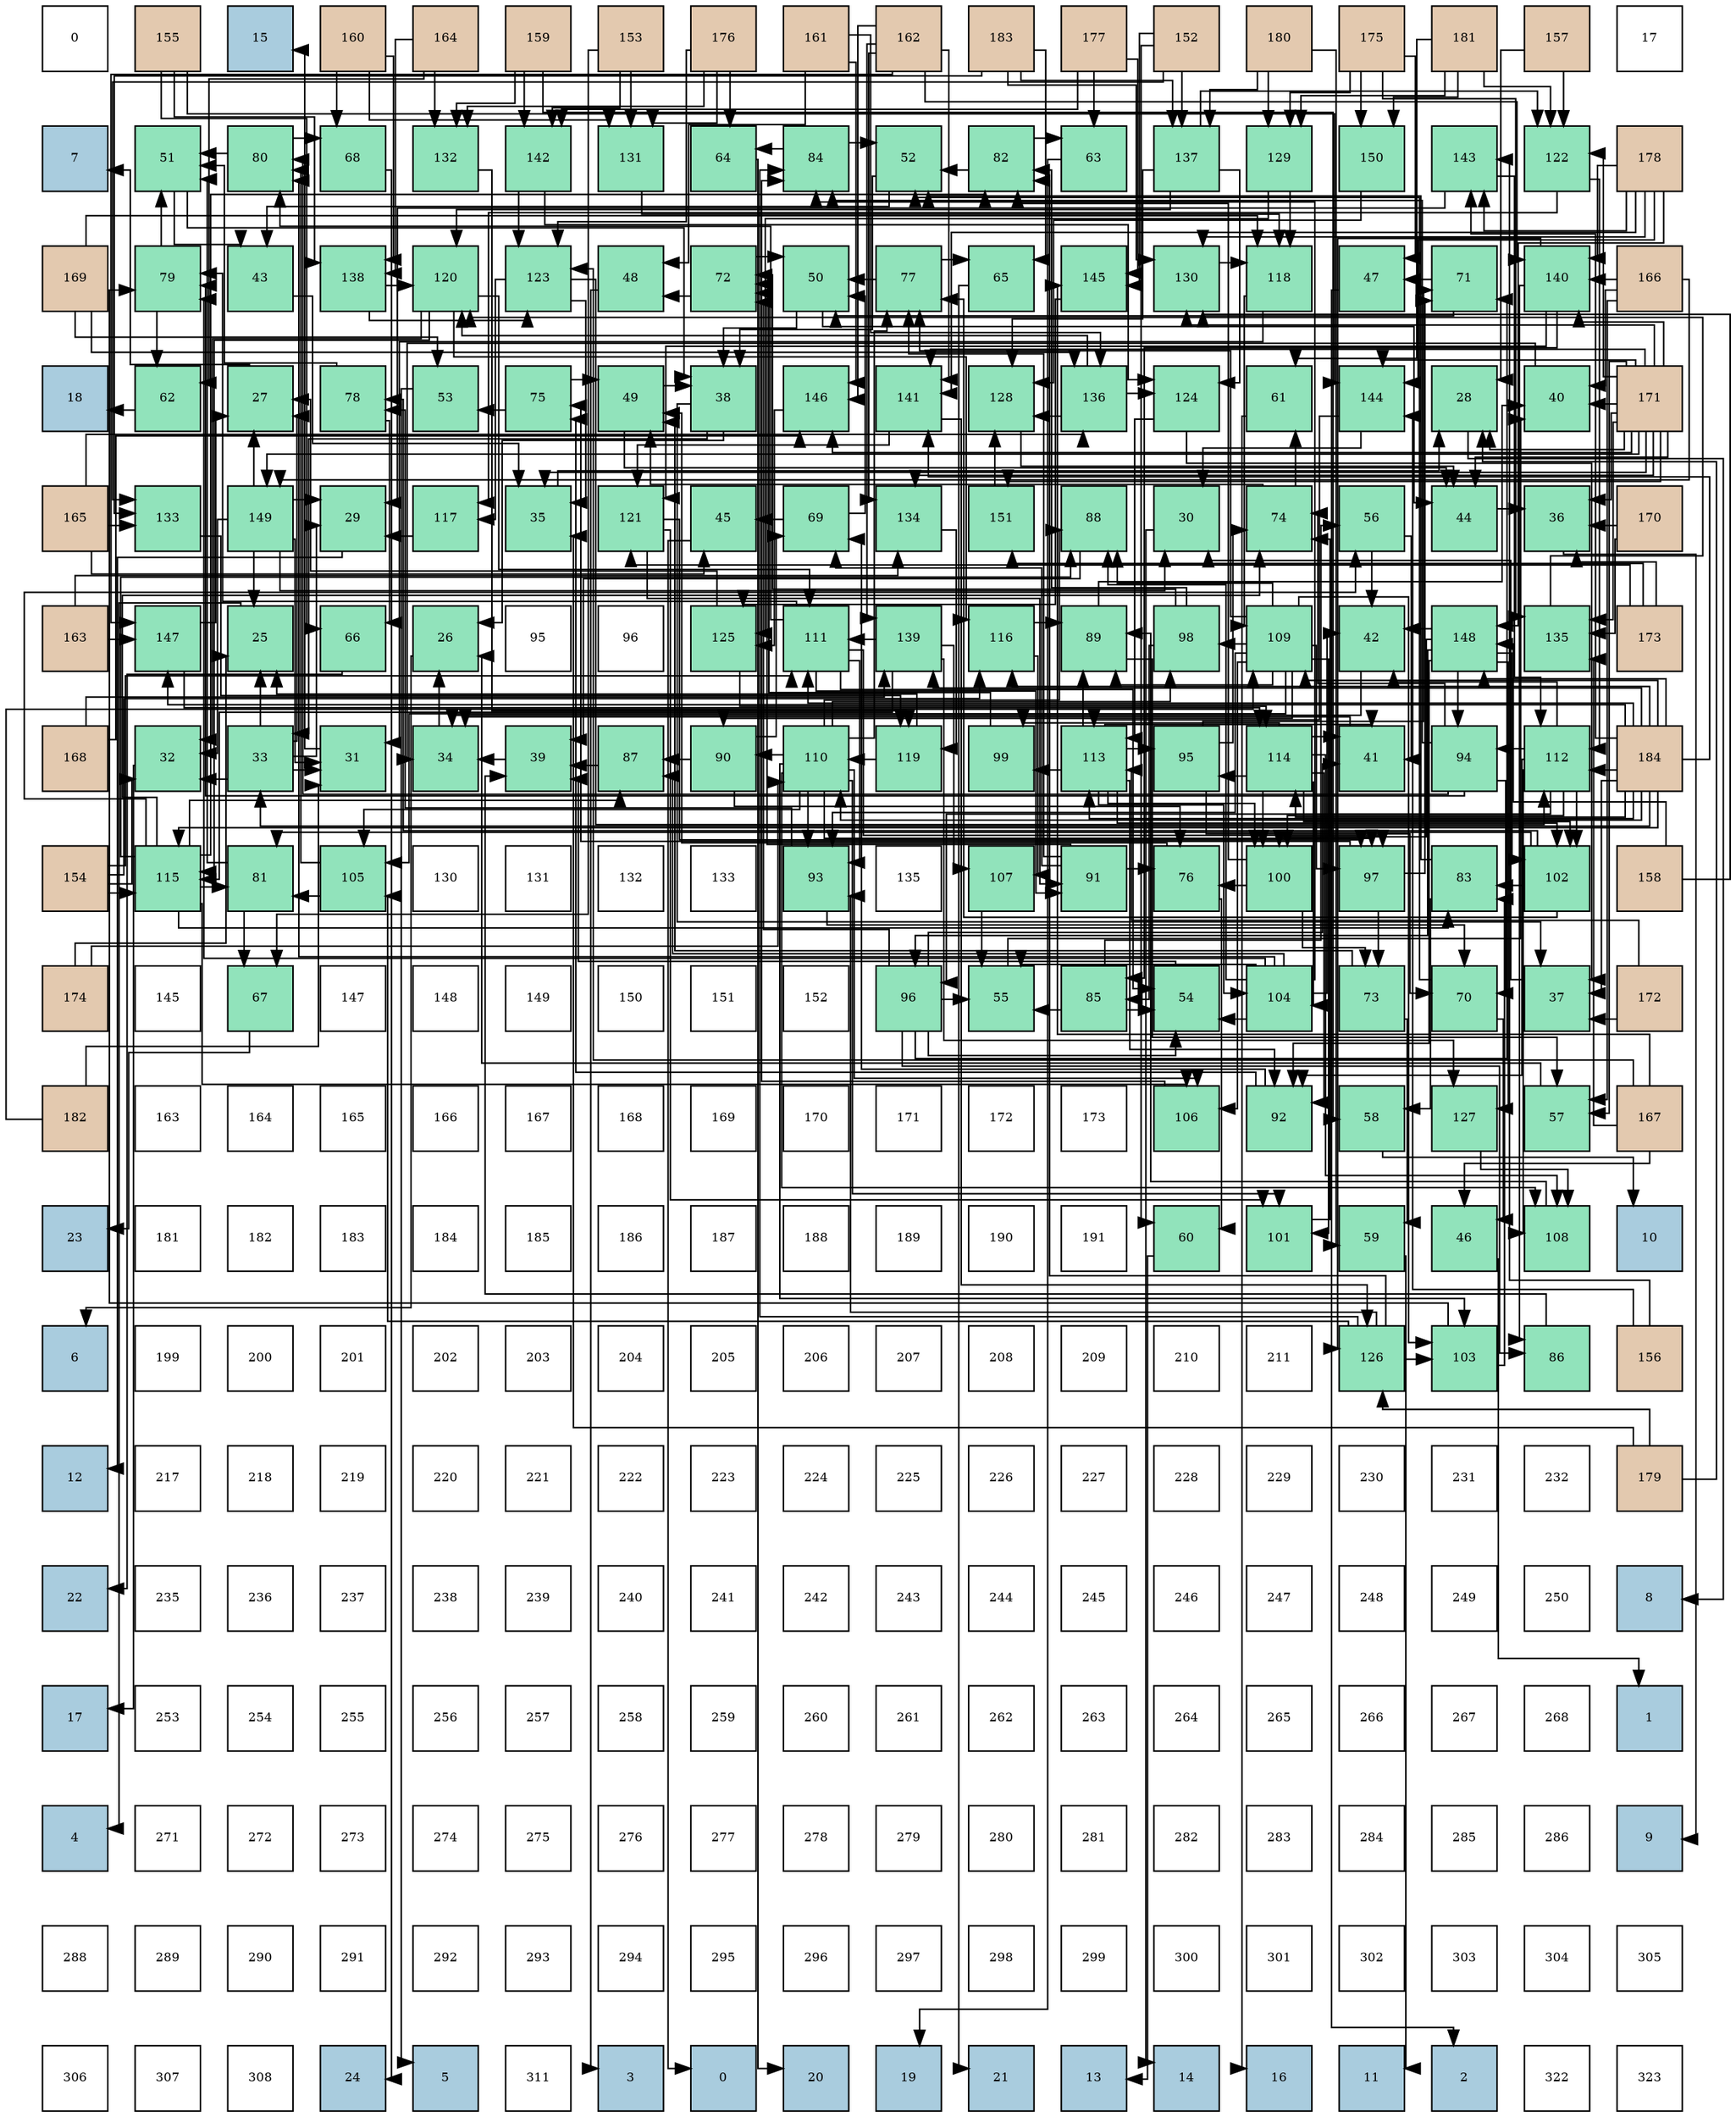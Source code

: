 digraph layout{
 rankdir=TB;
 splines=ortho;
 node [style=filled shape=square fixedsize=true width=0.6];
0[label="0", fontsize=8, fillcolor="#ffffff"];
1[label="155", fontsize=8, fillcolor="#e3c9af"];
2[label="15", fontsize=8, fillcolor="#a9ccde"];
3[label="160", fontsize=8, fillcolor="#e3c9af"];
4[label="164", fontsize=8, fillcolor="#e3c9af"];
5[label="159", fontsize=8, fillcolor="#e3c9af"];
6[label="153", fontsize=8, fillcolor="#e3c9af"];
7[label="176", fontsize=8, fillcolor="#e3c9af"];
8[label="161", fontsize=8, fillcolor="#e3c9af"];
9[label="162", fontsize=8, fillcolor="#e3c9af"];
10[label="183", fontsize=8, fillcolor="#e3c9af"];
11[label="177", fontsize=8, fillcolor="#e3c9af"];
12[label="152", fontsize=8, fillcolor="#e3c9af"];
13[label="180", fontsize=8, fillcolor="#e3c9af"];
14[label="175", fontsize=8, fillcolor="#e3c9af"];
15[label="181", fontsize=8, fillcolor="#e3c9af"];
16[label="157", fontsize=8, fillcolor="#e3c9af"];
17[label="17", fontsize=8, fillcolor="#ffffff"];
18[label="7", fontsize=8, fillcolor="#a9ccde"];
19[label="51", fontsize=8, fillcolor="#91e3bb"];
20[label="80", fontsize=8, fillcolor="#91e3bb"];
21[label="68", fontsize=8, fillcolor="#91e3bb"];
22[label="132", fontsize=8, fillcolor="#91e3bb"];
23[label="142", fontsize=8, fillcolor="#91e3bb"];
24[label="131", fontsize=8, fillcolor="#91e3bb"];
25[label="64", fontsize=8, fillcolor="#91e3bb"];
26[label="84", fontsize=8, fillcolor="#91e3bb"];
27[label="52", fontsize=8, fillcolor="#91e3bb"];
28[label="82", fontsize=8, fillcolor="#91e3bb"];
29[label="63", fontsize=8, fillcolor="#91e3bb"];
30[label="137", fontsize=8, fillcolor="#91e3bb"];
31[label="129", fontsize=8, fillcolor="#91e3bb"];
32[label="150", fontsize=8, fillcolor="#91e3bb"];
33[label="143", fontsize=8, fillcolor="#91e3bb"];
34[label="122", fontsize=8, fillcolor="#91e3bb"];
35[label="178", fontsize=8, fillcolor="#e3c9af"];
36[label="169", fontsize=8, fillcolor="#e3c9af"];
37[label="79", fontsize=8, fillcolor="#91e3bb"];
38[label="43", fontsize=8, fillcolor="#91e3bb"];
39[label="138", fontsize=8, fillcolor="#91e3bb"];
40[label="120", fontsize=8, fillcolor="#91e3bb"];
41[label="123", fontsize=8, fillcolor="#91e3bb"];
42[label="48", fontsize=8, fillcolor="#91e3bb"];
43[label="72", fontsize=8, fillcolor="#91e3bb"];
44[label="50", fontsize=8, fillcolor="#91e3bb"];
45[label="77", fontsize=8, fillcolor="#91e3bb"];
46[label="65", fontsize=8, fillcolor="#91e3bb"];
47[label="145", fontsize=8, fillcolor="#91e3bb"];
48[label="130", fontsize=8, fillcolor="#91e3bb"];
49[label="118", fontsize=8, fillcolor="#91e3bb"];
50[label="47", fontsize=8, fillcolor="#91e3bb"];
51[label="71", fontsize=8, fillcolor="#91e3bb"];
52[label="140", fontsize=8, fillcolor="#91e3bb"];
53[label="166", fontsize=8, fillcolor="#e3c9af"];
54[label="18", fontsize=8, fillcolor="#a9ccde"];
55[label="62", fontsize=8, fillcolor="#91e3bb"];
56[label="27", fontsize=8, fillcolor="#91e3bb"];
57[label="78", fontsize=8, fillcolor="#91e3bb"];
58[label="53", fontsize=8, fillcolor="#91e3bb"];
59[label="75", fontsize=8, fillcolor="#91e3bb"];
60[label="49", fontsize=8, fillcolor="#91e3bb"];
61[label="38", fontsize=8, fillcolor="#91e3bb"];
62[label="146", fontsize=8, fillcolor="#91e3bb"];
63[label="141", fontsize=8, fillcolor="#91e3bb"];
64[label="128", fontsize=8, fillcolor="#91e3bb"];
65[label="136", fontsize=8, fillcolor="#91e3bb"];
66[label="124", fontsize=8, fillcolor="#91e3bb"];
67[label="61", fontsize=8, fillcolor="#91e3bb"];
68[label="144", fontsize=8, fillcolor="#91e3bb"];
69[label="28", fontsize=8, fillcolor="#91e3bb"];
70[label="40", fontsize=8, fillcolor="#91e3bb"];
71[label="171", fontsize=8, fillcolor="#e3c9af"];
72[label="165", fontsize=8, fillcolor="#e3c9af"];
73[label="133", fontsize=8, fillcolor="#91e3bb"];
74[label="149", fontsize=8, fillcolor="#91e3bb"];
75[label="29", fontsize=8, fillcolor="#91e3bb"];
76[label="117", fontsize=8, fillcolor="#91e3bb"];
77[label="35", fontsize=8, fillcolor="#91e3bb"];
78[label="121", fontsize=8, fillcolor="#91e3bb"];
79[label="45", fontsize=8, fillcolor="#91e3bb"];
80[label="69", fontsize=8, fillcolor="#91e3bb"];
81[label="134", fontsize=8, fillcolor="#91e3bb"];
82[label="151", fontsize=8, fillcolor="#91e3bb"];
83[label="88", fontsize=8, fillcolor="#91e3bb"];
84[label="30", fontsize=8, fillcolor="#91e3bb"];
85[label="74", fontsize=8, fillcolor="#91e3bb"];
86[label="56", fontsize=8, fillcolor="#91e3bb"];
87[label="44", fontsize=8, fillcolor="#91e3bb"];
88[label="36", fontsize=8, fillcolor="#91e3bb"];
89[label="170", fontsize=8, fillcolor="#e3c9af"];
90[label="163", fontsize=8, fillcolor="#e3c9af"];
91[label="147", fontsize=8, fillcolor="#91e3bb"];
92[label="25", fontsize=8, fillcolor="#91e3bb"];
93[label="66", fontsize=8, fillcolor="#91e3bb"];
94[label="26", fontsize=8, fillcolor="#91e3bb"];
95[label="95", fontsize=8, fillcolor="#ffffff"];
96[label="96", fontsize=8, fillcolor="#ffffff"];
97[label="125", fontsize=8, fillcolor="#91e3bb"];
98[label="111", fontsize=8, fillcolor="#91e3bb"];
99[label="139", fontsize=8, fillcolor="#91e3bb"];
100[label="116", fontsize=8, fillcolor="#91e3bb"];
101[label="89", fontsize=8, fillcolor="#91e3bb"];
102[label="98", fontsize=8, fillcolor="#91e3bb"];
103[label="109", fontsize=8, fillcolor="#91e3bb"];
104[label="42", fontsize=8, fillcolor="#91e3bb"];
105[label="148", fontsize=8, fillcolor="#91e3bb"];
106[label="135", fontsize=8, fillcolor="#91e3bb"];
107[label="173", fontsize=8, fillcolor="#e3c9af"];
108[label="168", fontsize=8, fillcolor="#e3c9af"];
109[label="32", fontsize=8, fillcolor="#91e3bb"];
110[label="33", fontsize=8, fillcolor="#91e3bb"];
111[label="31", fontsize=8, fillcolor="#91e3bb"];
112[label="34", fontsize=8, fillcolor="#91e3bb"];
113[label="39", fontsize=8, fillcolor="#91e3bb"];
114[label="87", fontsize=8, fillcolor="#91e3bb"];
115[label="90", fontsize=8, fillcolor="#91e3bb"];
116[label="110", fontsize=8, fillcolor="#91e3bb"];
117[label="119", fontsize=8, fillcolor="#91e3bb"];
118[label="99", fontsize=8, fillcolor="#91e3bb"];
119[label="113", fontsize=8, fillcolor="#91e3bb"];
120[label="95", fontsize=8, fillcolor="#91e3bb"];
121[label="114", fontsize=8, fillcolor="#91e3bb"];
122[label="41", fontsize=8, fillcolor="#91e3bb"];
123[label="94", fontsize=8, fillcolor="#91e3bb"];
124[label="112", fontsize=8, fillcolor="#91e3bb"];
125[label="184", fontsize=8, fillcolor="#e3c9af"];
126[label="154", fontsize=8, fillcolor="#e3c9af"];
127[label="115", fontsize=8, fillcolor="#91e3bb"];
128[label="81", fontsize=8, fillcolor="#91e3bb"];
129[label="105", fontsize=8, fillcolor="#91e3bb"];
130[label="130", fontsize=8, fillcolor="#ffffff"];
131[label="131", fontsize=8, fillcolor="#ffffff"];
132[label="132", fontsize=8, fillcolor="#ffffff"];
133[label="133", fontsize=8, fillcolor="#ffffff"];
134[label="93", fontsize=8, fillcolor="#91e3bb"];
135[label="135", fontsize=8, fillcolor="#ffffff"];
136[label="107", fontsize=8, fillcolor="#91e3bb"];
137[label="91", fontsize=8, fillcolor="#91e3bb"];
138[label="76", fontsize=8, fillcolor="#91e3bb"];
139[label="100", fontsize=8, fillcolor="#91e3bb"];
140[label="97", fontsize=8, fillcolor="#91e3bb"];
141[label="83", fontsize=8, fillcolor="#91e3bb"];
142[label="102", fontsize=8, fillcolor="#91e3bb"];
143[label="158", fontsize=8, fillcolor="#e3c9af"];
144[label="174", fontsize=8, fillcolor="#e3c9af"];
145[label="145", fontsize=8, fillcolor="#ffffff"];
146[label="67", fontsize=8, fillcolor="#91e3bb"];
147[label="147", fontsize=8, fillcolor="#ffffff"];
148[label="148", fontsize=8, fillcolor="#ffffff"];
149[label="149", fontsize=8, fillcolor="#ffffff"];
150[label="150", fontsize=8, fillcolor="#ffffff"];
151[label="151", fontsize=8, fillcolor="#ffffff"];
152[label="152", fontsize=8, fillcolor="#ffffff"];
153[label="96", fontsize=8, fillcolor="#91e3bb"];
154[label="55", fontsize=8, fillcolor="#91e3bb"];
155[label="85", fontsize=8, fillcolor="#91e3bb"];
156[label="54", fontsize=8, fillcolor="#91e3bb"];
157[label="104", fontsize=8, fillcolor="#91e3bb"];
158[label="73", fontsize=8, fillcolor="#91e3bb"];
159[label="70", fontsize=8, fillcolor="#91e3bb"];
160[label="37", fontsize=8, fillcolor="#91e3bb"];
161[label="172", fontsize=8, fillcolor="#e3c9af"];
162[label="182", fontsize=8, fillcolor="#e3c9af"];
163[label="163", fontsize=8, fillcolor="#ffffff"];
164[label="164", fontsize=8, fillcolor="#ffffff"];
165[label="165", fontsize=8, fillcolor="#ffffff"];
166[label="166", fontsize=8, fillcolor="#ffffff"];
167[label="167", fontsize=8, fillcolor="#ffffff"];
168[label="168", fontsize=8, fillcolor="#ffffff"];
169[label="169", fontsize=8, fillcolor="#ffffff"];
170[label="170", fontsize=8, fillcolor="#ffffff"];
171[label="171", fontsize=8, fillcolor="#ffffff"];
172[label="172", fontsize=8, fillcolor="#ffffff"];
173[label="173", fontsize=8, fillcolor="#ffffff"];
174[label="106", fontsize=8, fillcolor="#91e3bb"];
175[label="92", fontsize=8, fillcolor="#91e3bb"];
176[label="58", fontsize=8, fillcolor="#91e3bb"];
177[label="127", fontsize=8, fillcolor="#91e3bb"];
178[label="57", fontsize=8, fillcolor="#91e3bb"];
179[label="167", fontsize=8, fillcolor="#e3c9af"];
180[label="23", fontsize=8, fillcolor="#a9ccde"];
181[label="181", fontsize=8, fillcolor="#ffffff"];
182[label="182", fontsize=8, fillcolor="#ffffff"];
183[label="183", fontsize=8, fillcolor="#ffffff"];
184[label="184", fontsize=8, fillcolor="#ffffff"];
185[label="185", fontsize=8, fillcolor="#ffffff"];
186[label="186", fontsize=8, fillcolor="#ffffff"];
187[label="187", fontsize=8, fillcolor="#ffffff"];
188[label="188", fontsize=8, fillcolor="#ffffff"];
189[label="189", fontsize=8, fillcolor="#ffffff"];
190[label="190", fontsize=8, fillcolor="#ffffff"];
191[label="191", fontsize=8, fillcolor="#ffffff"];
192[label="60", fontsize=8, fillcolor="#91e3bb"];
193[label="101", fontsize=8, fillcolor="#91e3bb"];
194[label="59", fontsize=8, fillcolor="#91e3bb"];
195[label="46", fontsize=8, fillcolor="#91e3bb"];
196[label="108", fontsize=8, fillcolor="#91e3bb"];
197[label="10", fontsize=8, fillcolor="#a9ccde"];
198[label="6", fontsize=8, fillcolor="#a9ccde"];
199[label="199", fontsize=8, fillcolor="#ffffff"];
200[label="200", fontsize=8, fillcolor="#ffffff"];
201[label="201", fontsize=8, fillcolor="#ffffff"];
202[label="202", fontsize=8, fillcolor="#ffffff"];
203[label="203", fontsize=8, fillcolor="#ffffff"];
204[label="204", fontsize=8, fillcolor="#ffffff"];
205[label="205", fontsize=8, fillcolor="#ffffff"];
206[label="206", fontsize=8, fillcolor="#ffffff"];
207[label="207", fontsize=8, fillcolor="#ffffff"];
208[label="208", fontsize=8, fillcolor="#ffffff"];
209[label="209", fontsize=8, fillcolor="#ffffff"];
210[label="210", fontsize=8, fillcolor="#ffffff"];
211[label="211", fontsize=8, fillcolor="#ffffff"];
212[label="126", fontsize=8, fillcolor="#91e3bb"];
213[label="103", fontsize=8, fillcolor="#91e3bb"];
214[label="86", fontsize=8, fillcolor="#91e3bb"];
215[label="156", fontsize=8, fillcolor="#e3c9af"];
216[label="12", fontsize=8, fillcolor="#a9ccde"];
217[label="217", fontsize=8, fillcolor="#ffffff"];
218[label="218", fontsize=8, fillcolor="#ffffff"];
219[label="219", fontsize=8, fillcolor="#ffffff"];
220[label="220", fontsize=8, fillcolor="#ffffff"];
221[label="221", fontsize=8, fillcolor="#ffffff"];
222[label="222", fontsize=8, fillcolor="#ffffff"];
223[label="223", fontsize=8, fillcolor="#ffffff"];
224[label="224", fontsize=8, fillcolor="#ffffff"];
225[label="225", fontsize=8, fillcolor="#ffffff"];
226[label="226", fontsize=8, fillcolor="#ffffff"];
227[label="227", fontsize=8, fillcolor="#ffffff"];
228[label="228", fontsize=8, fillcolor="#ffffff"];
229[label="229", fontsize=8, fillcolor="#ffffff"];
230[label="230", fontsize=8, fillcolor="#ffffff"];
231[label="231", fontsize=8, fillcolor="#ffffff"];
232[label="232", fontsize=8, fillcolor="#ffffff"];
233[label="179", fontsize=8, fillcolor="#e3c9af"];
234[label="22", fontsize=8, fillcolor="#a9ccde"];
235[label="235", fontsize=8, fillcolor="#ffffff"];
236[label="236", fontsize=8, fillcolor="#ffffff"];
237[label="237", fontsize=8, fillcolor="#ffffff"];
238[label="238", fontsize=8, fillcolor="#ffffff"];
239[label="239", fontsize=8, fillcolor="#ffffff"];
240[label="240", fontsize=8, fillcolor="#ffffff"];
241[label="241", fontsize=8, fillcolor="#ffffff"];
242[label="242", fontsize=8, fillcolor="#ffffff"];
243[label="243", fontsize=8, fillcolor="#ffffff"];
244[label="244", fontsize=8, fillcolor="#ffffff"];
245[label="245", fontsize=8, fillcolor="#ffffff"];
246[label="246", fontsize=8, fillcolor="#ffffff"];
247[label="247", fontsize=8, fillcolor="#ffffff"];
248[label="248", fontsize=8, fillcolor="#ffffff"];
249[label="249", fontsize=8, fillcolor="#ffffff"];
250[label="250", fontsize=8, fillcolor="#ffffff"];
251[label="8", fontsize=8, fillcolor="#a9ccde"];
252[label="17", fontsize=8, fillcolor="#a9ccde"];
253[label="253", fontsize=8, fillcolor="#ffffff"];
254[label="254", fontsize=8, fillcolor="#ffffff"];
255[label="255", fontsize=8, fillcolor="#ffffff"];
256[label="256", fontsize=8, fillcolor="#ffffff"];
257[label="257", fontsize=8, fillcolor="#ffffff"];
258[label="258", fontsize=8, fillcolor="#ffffff"];
259[label="259", fontsize=8, fillcolor="#ffffff"];
260[label="260", fontsize=8, fillcolor="#ffffff"];
261[label="261", fontsize=8, fillcolor="#ffffff"];
262[label="262", fontsize=8, fillcolor="#ffffff"];
263[label="263", fontsize=8, fillcolor="#ffffff"];
264[label="264", fontsize=8, fillcolor="#ffffff"];
265[label="265", fontsize=8, fillcolor="#ffffff"];
266[label="266", fontsize=8, fillcolor="#ffffff"];
267[label="267", fontsize=8, fillcolor="#ffffff"];
268[label="268", fontsize=8, fillcolor="#ffffff"];
269[label="1", fontsize=8, fillcolor="#a9ccde"];
270[label="4", fontsize=8, fillcolor="#a9ccde"];
271[label="271", fontsize=8, fillcolor="#ffffff"];
272[label="272", fontsize=8, fillcolor="#ffffff"];
273[label="273", fontsize=8, fillcolor="#ffffff"];
274[label="274", fontsize=8, fillcolor="#ffffff"];
275[label="275", fontsize=8, fillcolor="#ffffff"];
276[label="276", fontsize=8, fillcolor="#ffffff"];
277[label="277", fontsize=8, fillcolor="#ffffff"];
278[label="278", fontsize=8, fillcolor="#ffffff"];
279[label="279", fontsize=8, fillcolor="#ffffff"];
280[label="280", fontsize=8, fillcolor="#ffffff"];
281[label="281", fontsize=8, fillcolor="#ffffff"];
282[label="282", fontsize=8, fillcolor="#ffffff"];
283[label="283", fontsize=8, fillcolor="#ffffff"];
284[label="284", fontsize=8, fillcolor="#ffffff"];
285[label="285", fontsize=8, fillcolor="#ffffff"];
286[label="286", fontsize=8, fillcolor="#ffffff"];
287[label="9", fontsize=8, fillcolor="#a9ccde"];
288[label="288", fontsize=8, fillcolor="#ffffff"];
289[label="289", fontsize=8, fillcolor="#ffffff"];
290[label="290", fontsize=8, fillcolor="#ffffff"];
291[label="291", fontsize=8, fillcolor="#ffffff"];
292[label="292", fontsize=8, fillcolor="#ffffff"];
293[label="293", fontsize=8, fillcolor="#ffffff"];
294[label="294", fontsize=8, fillcolor="#ffffff"];
295[label="295", fontsize=8, fillcolor="#ffffff"];
296[label="296", fontsize=8, fillcolor="#ffffff"];
297[label="297", fontsize=8, fillcolor="#ffffff"];
298[label="298", fontsize=8, fillcolor="#ffffff"];
299[label="299", fontsize=8, fillcolor="#ffffff"];
300[label="300", fontsize=8, fillcolor="#ffffff"];
301[label="301", fontsize=8, fillcolor="#ffffff"];
302[label="302", fontsize=8, fillcolor="#ffffff"];
303[label="303", fontsize=8, fillcolor="#ffffff"];
304[label="304", fontsize=8, fillcolor="#ffffff"];
305[label="305", fontsize=8, fillcolor="#ffffff"];
306[label="306", fontsize=8, fillcolor="#ffffff"];
307[label="307", fontsize=8, fillcolor="#ffffff"];
308[label="308", fontsize=8, fillcolor="#ffffff"];
309[label="24", fontsize=8, fillcolor="#a9ccde"];
310[label="5", fontsize=8, fillcolor="#a9ccde"];
311[label="311", fontsize=8, fillcolor="#ffffff"];
312[label="3", fontsize=8, fillcolor="#a9ccde"];
313[label="0", fontsize=8, fillcolor="#a9ccde"];
314[label="20", fontsize=8, fillcolor="#a9ccde"];
315[label="19", fontsize=8, fillcolor="#a9ccde"];
316[label="21", fontsize=8, fillcolor="#a9ccde"];
317[label="13", fontsize=8, fillcolor="#a9ccde"];
318[label="14", fontsize=8, fillcolor="#a9ccde"];
319[label="16", fontsize=8, fillcolor="#a9ccde"];
320[label="11", fontsize=8, fillcolor="#a9ccde"];
321[label="2", fontsize=8, fillcolor="#a9ccde"];
322[label="322", fontsize=8, fillcolor="#ffffff"];
323[label="323", fontsize=8, fillcolor="#ffffff"];
edge [constraint=false, style=vis];92 -> 270;
94 -> 198;
56 -> 18;
69 -> 251;
75 -> 216;
84 -> 318;
111 -> 2;
109 -> 252;
110 -> 92;
110 -> 56;
110 -> 75;
110 -> 111;
110 -> 109;
112 -> 94;
77 -> 69;
88 -> 287;
160 -> 84;
61 -> 94;
61 -> 110;
61 -> 160;
113 -> 112;
70 -> 112;
122 -> 112;
104 -> 112;
38 -> 77;
87 -> 88;
79 -> 313;
195 -> 269;
50 -> 321;
42 -> 312;
60 -> 61;
60 -> 87;
44 -> 61;
44 -> 87;
19 -> 61;
19 -> 38;
27 -> 61;
27 -> 38;
58 -> 310;
156 -> 113;
154 -> 70;
86 -> 122;
86 -> 104;
178 -> 94;
176 -> 197;
194 -> 320;
192 -> 317;
67 -> 319;
55 -> 54;
29 -> 315;
25 -> 314;
46 -> 316;
93 -> 234;
146 -> 180;
21 -> 309;
80 -> 79;
80 -> 44;
159 -> 195;
159 -> 27;
51 -> 50;
51 -> 44;
43 -> 42;
43 -> 44;
158 -> 60;
158 -> 194;
85 -> 60;
85 -> 67;
59 -> 60;
59 -> 58;
138 -> 60;
138 -> 192;
45 -> 44;
45 -> 46;
57 -> 19;
57 -> 93;
37 -> 19;
37 -> 55;
20 -> 19;
20 -> 21;
128 -> 19;
128 -> 146;
28 -> 27;
28 -> 29;
141 -> 27;
141 -> 176;
26 -> 27;
26 -> 25;
155 -> 156;
155 -> 154;
155 -> 86;
214 -> 113;
114 -> 113;
83 -> 113;
101 -> 70;
101 -> 178;
115 -> 80;
115 -> 138;
115 -> 114;
137 -> 80;
137 -> 43;
137 -> 138;
137 -> 45;
175 -> 80;
175 -> 59;
134 -> 159;
134 -> 57;
123 -> 159;
123 -> 85;
123 -> 37;
123 -> 20;
123 -> 26;
120 -> 159;
120 -> 51;
120 -> 85;
153 -> 122;
153 -> 156;
153 -> 154;
153 -> 51;
153 -> 43;
153 -> 214;
140 -> 51;
140 -> 158;
140 -> 59;
102 -> 43;
102 -> 28;
102 -> 155;
118 -> 43;
139 -> 158;
139 -> 138;
139 -> 28;
193 -> 85;
142 -> 45;
142 -> 57;
142 -> 128;
142 -> 141;
213 -> 37;
213 -> 141;
157 -> 104;
157 -> 156;
157 -> 154;
157 -> 37;
157 -> 20;
157 -> 26;
157 -> 114;
157 -> 83;
129 -> 20;
129 -> 128;
174 -> 26;
136 -> 154;
196 -> 101;
103 -> 45;
103 -> 83;
103 -> 101;
103 -> 115;
103 -> 134;
103 -> 140;
103 -> 102;
103 -> 193;
103 -> 213;
103 -> 129;
103 -> 174;
116 -> 45;
116 -> 83;
116 -> 115;
116 -> 134;
116 -> 140;
116 -> 102;
116 -> 193;
116 -> 213;
116 -> 129;
116 -> 174;
116 -> 196;
98 -> 156;
98 -> 37;
98 -> 20;
98 -> 137;
98 -> 134;
98 -> 140;
124 -> 104;
124 -> 175;
124 -> 123;
124 -> 153;
124 -> 139;
124 -> 142;
124 -> 196;
119 -> 122;
119 -> 101;
119 -> 175;
119 -> 120;
119 -> 118;
119 -> 139;
119 -> 142;
119 -> 157;
121 -> 122;
121 -> 175;
121 -> 120;
121 -> 118;
121 -> 139;
121 -> 142;
121 -> 157;
121 -> 196;
127 -> 86;
127 -> 85;
127 -> 128;
127 -> 28;
127 -> 141;
127 -> 114;
127 -> 83;
127 -> 174;
100 -> 101;
100 -> 136;
76 -> 75;
49 -> 111;
49 -> 103;
117 -> 92;
117 -> 116;
40 -> 109;
40 -> 98;
40 -> 127;
40 -> 100;
78 -> 137;
78 -> 140;
78 -> 193;
34 -> 124;
34 -> 76;
41 -> 77;
41 -> 124;
41 -> 76;
66 -> 160;
66 -> 119;
97 -> 56;
97 -> 121;
212 -> 28;
212 -> 26;
212 -> 134;
212 -> 213;
212 -> 129;
177 -> 196;
64 -> 87;
31 -> 49;
31 -> 97;
48 -> 49;
24 -> 49;
22 -> 117;
73 -> 117;
81 -> 117;
106 -> 40;
65 -> 40;
65 -> 66;
65 -> 64;
30 -> 40;
30 -> 34;
30 -> 66;
30 -> 64;
39 -> 40;
39 -> 41;
99 -> 136;
99 -> 98;
99 -> 127;
99 -> 177;
52 -> 155;
52 -> 214;
52 -> 78;
52 -> 212;
63 -> 78;
63 -> 212;
23 -> 41;
23 -> 66;
33 -> 75;
33 -> 124;
68 -> 84;
68 -> 119;
47 -> 97;
62 -> 97;
91 -> 56;
91 -> 121;
105 -> 104;
105 -> 175;
105 -> 123;
105 -> 153;
105 -> 139;
105 -> 142;
105 -> 177;
74 -> 92;
74 -> 56;
74 -> 75;
74 -> 84;
74 -> 111;
74 -> 109;
32 -> 64;
82 -> 64;
12 -> 192;
12 -> 73;
12 -> 30;
12 -> 47;
6 -> 146;
6 -> 24;
6 -> 23;
126 -> 109;
126 -> 98;
126 -> 127;
126 -> 100;
1 -> 93;
1 -> 39;
1 -> 68;
215 -> 33;
215 -> 68;
16 -> 69;
16 -> 34;
143 -> 48;
143 -> 105;
5 -> 176;
5 -> 22;
5 -> 23;
3 -> 21;
3 -> 24;
3 -> 39;
8 -> 42;
8 -> 65;
8 -> 62;
9 -> 81;
9 -> 99;
9 -> 52;
9 -> 63;
9 -> 62;
9 -> 91;
90 -> 81;
90 -> 91;
4 -> 55;
4 -> 22;
4 -> 39;
72 -> 79;
72 -> 73;
72 -> 65;
53 -> 70;
53 -> 178;
53 -> 52;
53 -> 74;
179 -> 195;
179 -> 41;
179 -> 106;
179 -> 47;
108 -> 99;
108 -> 62;
36 -> 58;
36 -> 49;
36 -> 65;
89 -> 88;
89 -> 106;
71 -> 69;
71 -> 77;
71 -> 88;
71 -> 70;
71 -> 87;
71 -> 178;
71 -> 34;
71 -> 48;
71 -> 81;
71 -> 106;
71 -> 52;
71 -> 63;
71 -> 68;
71 -> 62;
71 -> 74;
71 -> 82;
161 -> 160;
161 -> 119;
107 -> 88;
107 -> 78;
107 -> 82;
144 -> 92;
144 -> 116;
14 -> 50;
14 -> 31;
14 -> 106;
14 -> 32;
7 -> 25;
7 -> 41;
7 -> 24;
7 -> 22;
11 -> 29;
11 -> 23;
11 -> 47;
35 -> 48;
35 -> 52;
35 -> 63;
35 -> 33;
35 -> 68;
35 -> 105;
233 -> 69;
233 -> 77;
233 -> 212;
13 -> 194;
13 -> 31;
13 -> 30;
15 -> 67;
15 -> 34;
15 -> 31;
15 -> 32;
162 -> 111;
162 -> 103;
10 -> 46;
10 -> 48;
10 -> 73;
10 -> 30;
125 -> 110;
125 -> 160;
125 -> 103;
125 -> 116;
125 -> 98;
125 -> 124;
125 -> 119;
125 -> 121;
125 -> 127;
125 -> 100;
125 -> 99;
125 -> 63;
125 -> 33;
125 -> 91;
125 -> 105;
edge [constraint=true, style=invis];
0 -> 18 -> 36 -> 54 -> 72 -> 90 -> 108 -> 126 -> 144 -> 162 -> 180 -> 198 -> 216 -> 234 -> 252 -> 270 -> 288 -> 306;
1 -> 19 -> 37 -> 55 -> 73 -> 91 -> 109 -> 127 -> 145 -> 163 -> 181 -> 199 -> 217 -> 235 -> 253 -> 271 -> 289 -> 307;
2 -> 20 -> 38 -> 56 -> 74 -> 92 -> 110 -> 128 -> 146 -> 164 -> 182 -> 200 -> 218 -> 236 -> 254 -> 272 -> 290 -> 308;
3 -> 21 -> 39 -> 57 -> 75 -> 93 -> 111 -> 129 -> 147 -> 165 -> 183 -> 201 -> 219 -> 237 -> 255 -> 273 -> 291 -> 309;
4 -> 22 -> 40 -> 58 -> 76 -> 94 -> 112 -> 130 -> 148 -> 166 -> 184 -> 202 -> 220 -> 238 -> 256 -> 274 -> 292 -> 310;
5 -> 23 -> 41 -> 59 -> 77 -> 95 -> 113 -> 131 -> 149 -> 167 -> 185 -> 203 -> 221 -> 239 -> 257 -> 275 -> 293 -> 311;
6 -> 24 -> 42 -> 60 -> 78 -> 96 -> 114 -> 132 -> 150 -> 168 -> 186 -> 204 -> 222 -> 240 -> 258 -> 276 -> 294 -> 312;
7 -> 25 -> 43 -> 61 -> 79 -> 97 -> 115 -> 133 -> 151 -> 169 -> 187 -> 205 -> 223 -> 241 -> 259 -> 277 -> 295 -> 313;
8 -> 26 -> 44 -> 62 -> 80 -> 98 -> 116 -> 134 -> 152 -> 170 -> 188 -> 206 -> 224 -> 242 -> 260 -> 278 -> 296 -> 314;
9 -> 27 -> 45 -> 63 -> 81 -> 99 -> 117 -> 135 -> 153 -> 171 -> 189 -> 207 -> 225 -> 243 -> 261 -> 279 -> 297 -> 315;
10 -> 28 -> 46 -> 64 -> 82 -> 100 -> 118 -> 136 -> 154 -> 172 -> 190 -> 208 -> 226 -> 244 -> 262 -> 280 -> 298 -> 316;
11 -> 29 -> 47 -> 65 -> 83 -> 101 -> 119 -> 137 -> 155 -> 173 -> 191 -> 209 -> 227 -> 245 -> 263 -> 281 -> 299 -> 317;
12 -> 30 -> 48 -> 66 -> 84 -> 102 -> 120 -> 138 -> 156 -> 174 -> 192 -> 210 -> 228 -> 246 -> 264 -> 282 -> 300 -> 318;
13 -> 31 -> 49 -> 67 -> 85 -> 103 -> 121 -> 139 -> 157 -> 175 -> 193 -> 211 -> 229 -> 247 -> 265 -> 283 -> 301 -> 319;
14 -> 32 -> 50 -> 68 -> 86 -> 104 -> 122 -> 140 -> 158 -> 176 -> 194 -> 212 -> 230 -> 248 -> 266 -> 284 -> 302 -> 320;
15 -> 33 -> 51 -> 69 -> 87 -> 105 -> 123 -> 141 -> 159 -> 177 -> 195 -> 213 -> 231 -> 249 -> 267 -> 285 -> 303 -> 321;
16 -> 34 -> 52 -> 70 -> 88 -> 106 -> 124 -> 142 -> 160 -> 178 -> 196 -> 214 -> 232 -> 250 -> 268 -> 286 -> 304 -> 322;
17 -> 35 -> 53 -> 71 -> 89 -> 107 -> 125 -> 143 -> 161 -> 179 -> 197 -> 215 -> 233 -> 251 -> 269 -> 287 -> 305 -> 323;
rank = same {0 -> 1 -> 2 -> 3 -> 4 -> 5 -> 6 -> 7 -> 8 -> 9 -> 10 -> 11 -> 12 -> 13 -> 14 -> 15 -> 16 -> 17};
rank = same {18 -> 19 -> 20 -> 21 -> 22 -> 23 -> 24 -> 25 -> 26 -> 27 -> 28 -> 29 -> 30 -> 31 -> 32 -> 33 -> 34 -> 35};
rank = same {36 -> 37 -> 38 -> 39 -> 40 -> 41 -> 42 -> 43 -> 44 -> 45 -> 46 -> 47 -> 48 -> 49 -> 50 -> 51 -> 52 -> 53};
rank = same {54 -> 55 -> 56 -> 57 -> 58 -> 59 -> 60 -> 61 -> 62 -> 63 -> 64 -> 65 -> 66 -> 67 -> 68 -> 69 -> 70 -> 71};
rank = same {72 -> 73 -> 74 -> 75 -> 76 -> 77 -> 78 -> 79 -> 80 -> 81 -> 82 -> 83 -> 84 -> 85 -> 86 -> 87 -> 88 -> 89};
rank = same {90 -> 91 -> 92 -> 93 -> 94 -> 95 -> 96 -> 97 -> 98 -> 99 -> 100 -> 101 -> 102 -> 103 -> 104 -> 105 -> 106 -> 107};
rank = same {108 -> 109 -> 110 -> 111 -> 112 -> 113 -> 114 -> 115 -> 116 -> 117 -> 118 -> 119 -> 120 -> 121 -> 122 -> 123 -> 124 -> 125};
rank = same {126 -> 127 -> 128 -> 129 -> 130 -> 131 -> 132 -> 133 -> 134 -> 135 -> 136 -> 137 -> 138 -> 139 -> 140 -> 141 -> 142 -> 143};
rank = same {144 -> 145 -> 146 -> 147 -> 148 -> 149 -> 150 -> 151 -> 152 -> 153 -> 154 -> 155 -> 156 -> 157 -> 158 -> 159 -> 160 -> 161};
rank = same {162 -> 163 -> 164 -> 165 -> 166 -> 167 -> 168 -> 169 -> 170 -> 171 -> 172 -> 173 -> 174 -> 175 -> 176 -> 177 -> 178 -> 179};
rank = same {180 -> 181 -> 182 -> 183 -> 184 -> 185 -> 186 -> 187 -> 188 -> 189 -> 190 -> 191 -> 192 -> 193 -> 194 -> 195 -> 196 -> 197};
rank = same {198 -> 199 -> 200 -> 201 -> 202 -> 203 -> 204 -> 205 -> 206 -> 207 -> 208 -> 209 -> 210 -> 211 -> 212 -> 213 -> 214 -> 215};
rank = same {216 -> 217 -> 218 -> 219 -> 220 -> 221 -> 222 -> 223 -> 224 -> 225 -> 226 -> 227 -> 228 -> 229 -> 230 -> 231 -> 232 -> 233};
rank = same {234 -> 235 -> 236 -> 237 -> 238 -> 239 -> 240 -> 241 -> 242 -> 243 -> 244 -> 245 -> 246 -> 247 -> 248 -> 249 -> 250 -> 251};
rank = same {252 -> 253 -> 254 -> 255 -> 256 -> 257 -> 258 -> 259 -> 260 -> 261 -> 262 -> 263 -> 264 -> 265 -> 266 -> 267 -> 268 -> 269};
rank = same {270 -> 271 -> 272 -> 273 -> 274 -> 275 -> 276 -> 277 -> 278 -> 279 -> 280 -> 281 -> 282 -> 283 -> 284 -> 285 -> 286 -> 287};
rank = same {288 -> 289 -> 290 -> 291 -> 292 -> 293 -> 294 -> 295 -> 296 -> 297 -> 298 -> 299 -> 300 -> 301 -> 302 -> 303 -> 304 -> 305};
rank = same {306 -> 307 -> 308 -> 309 -> 310 -> 311 -> 312 -> 313 -> 314 -> 315 -> 316 -> 317 -> 318 -> 319 -> 320 -> 321 -> 322 -> 323};
}